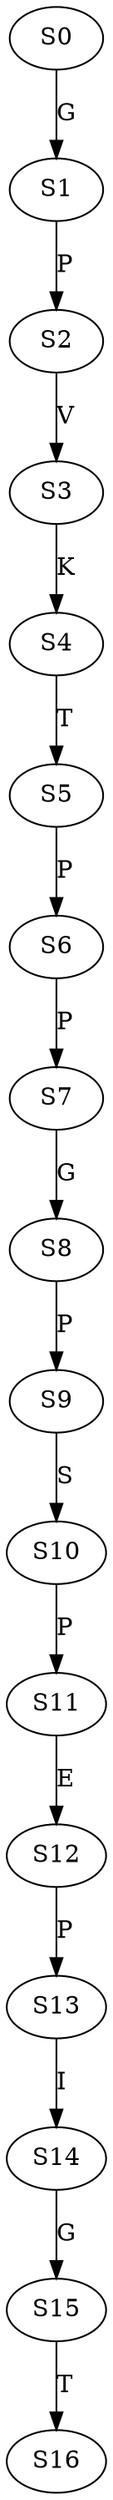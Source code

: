 strict digraph  {
	S0 -> S1 [ label = G ];
	S1 -> S2 [ label = P ];
	S2 -> S3 [ label = V ];
	S3 -> S4 [ label = K ];
	S4 -> S5 [ label = T ];
	S5 -> S6 [ label = P ];
	S6 -> S7 [ label = P ];
	S7 -> S8 [ label = G ];
	S8 -> S9 [ label = P ];
	S9 -> S10 [ label = S ];
	S10 -> S11 [ label = P ];
	S11 -> S12 [ label = E ];
	S12 -> S13 [ label = P ];
	S13 -> S14 [ label = I ];
	S14 -> S15 [ label = G ];
	S15 -> S16 [ label = T ];
}
